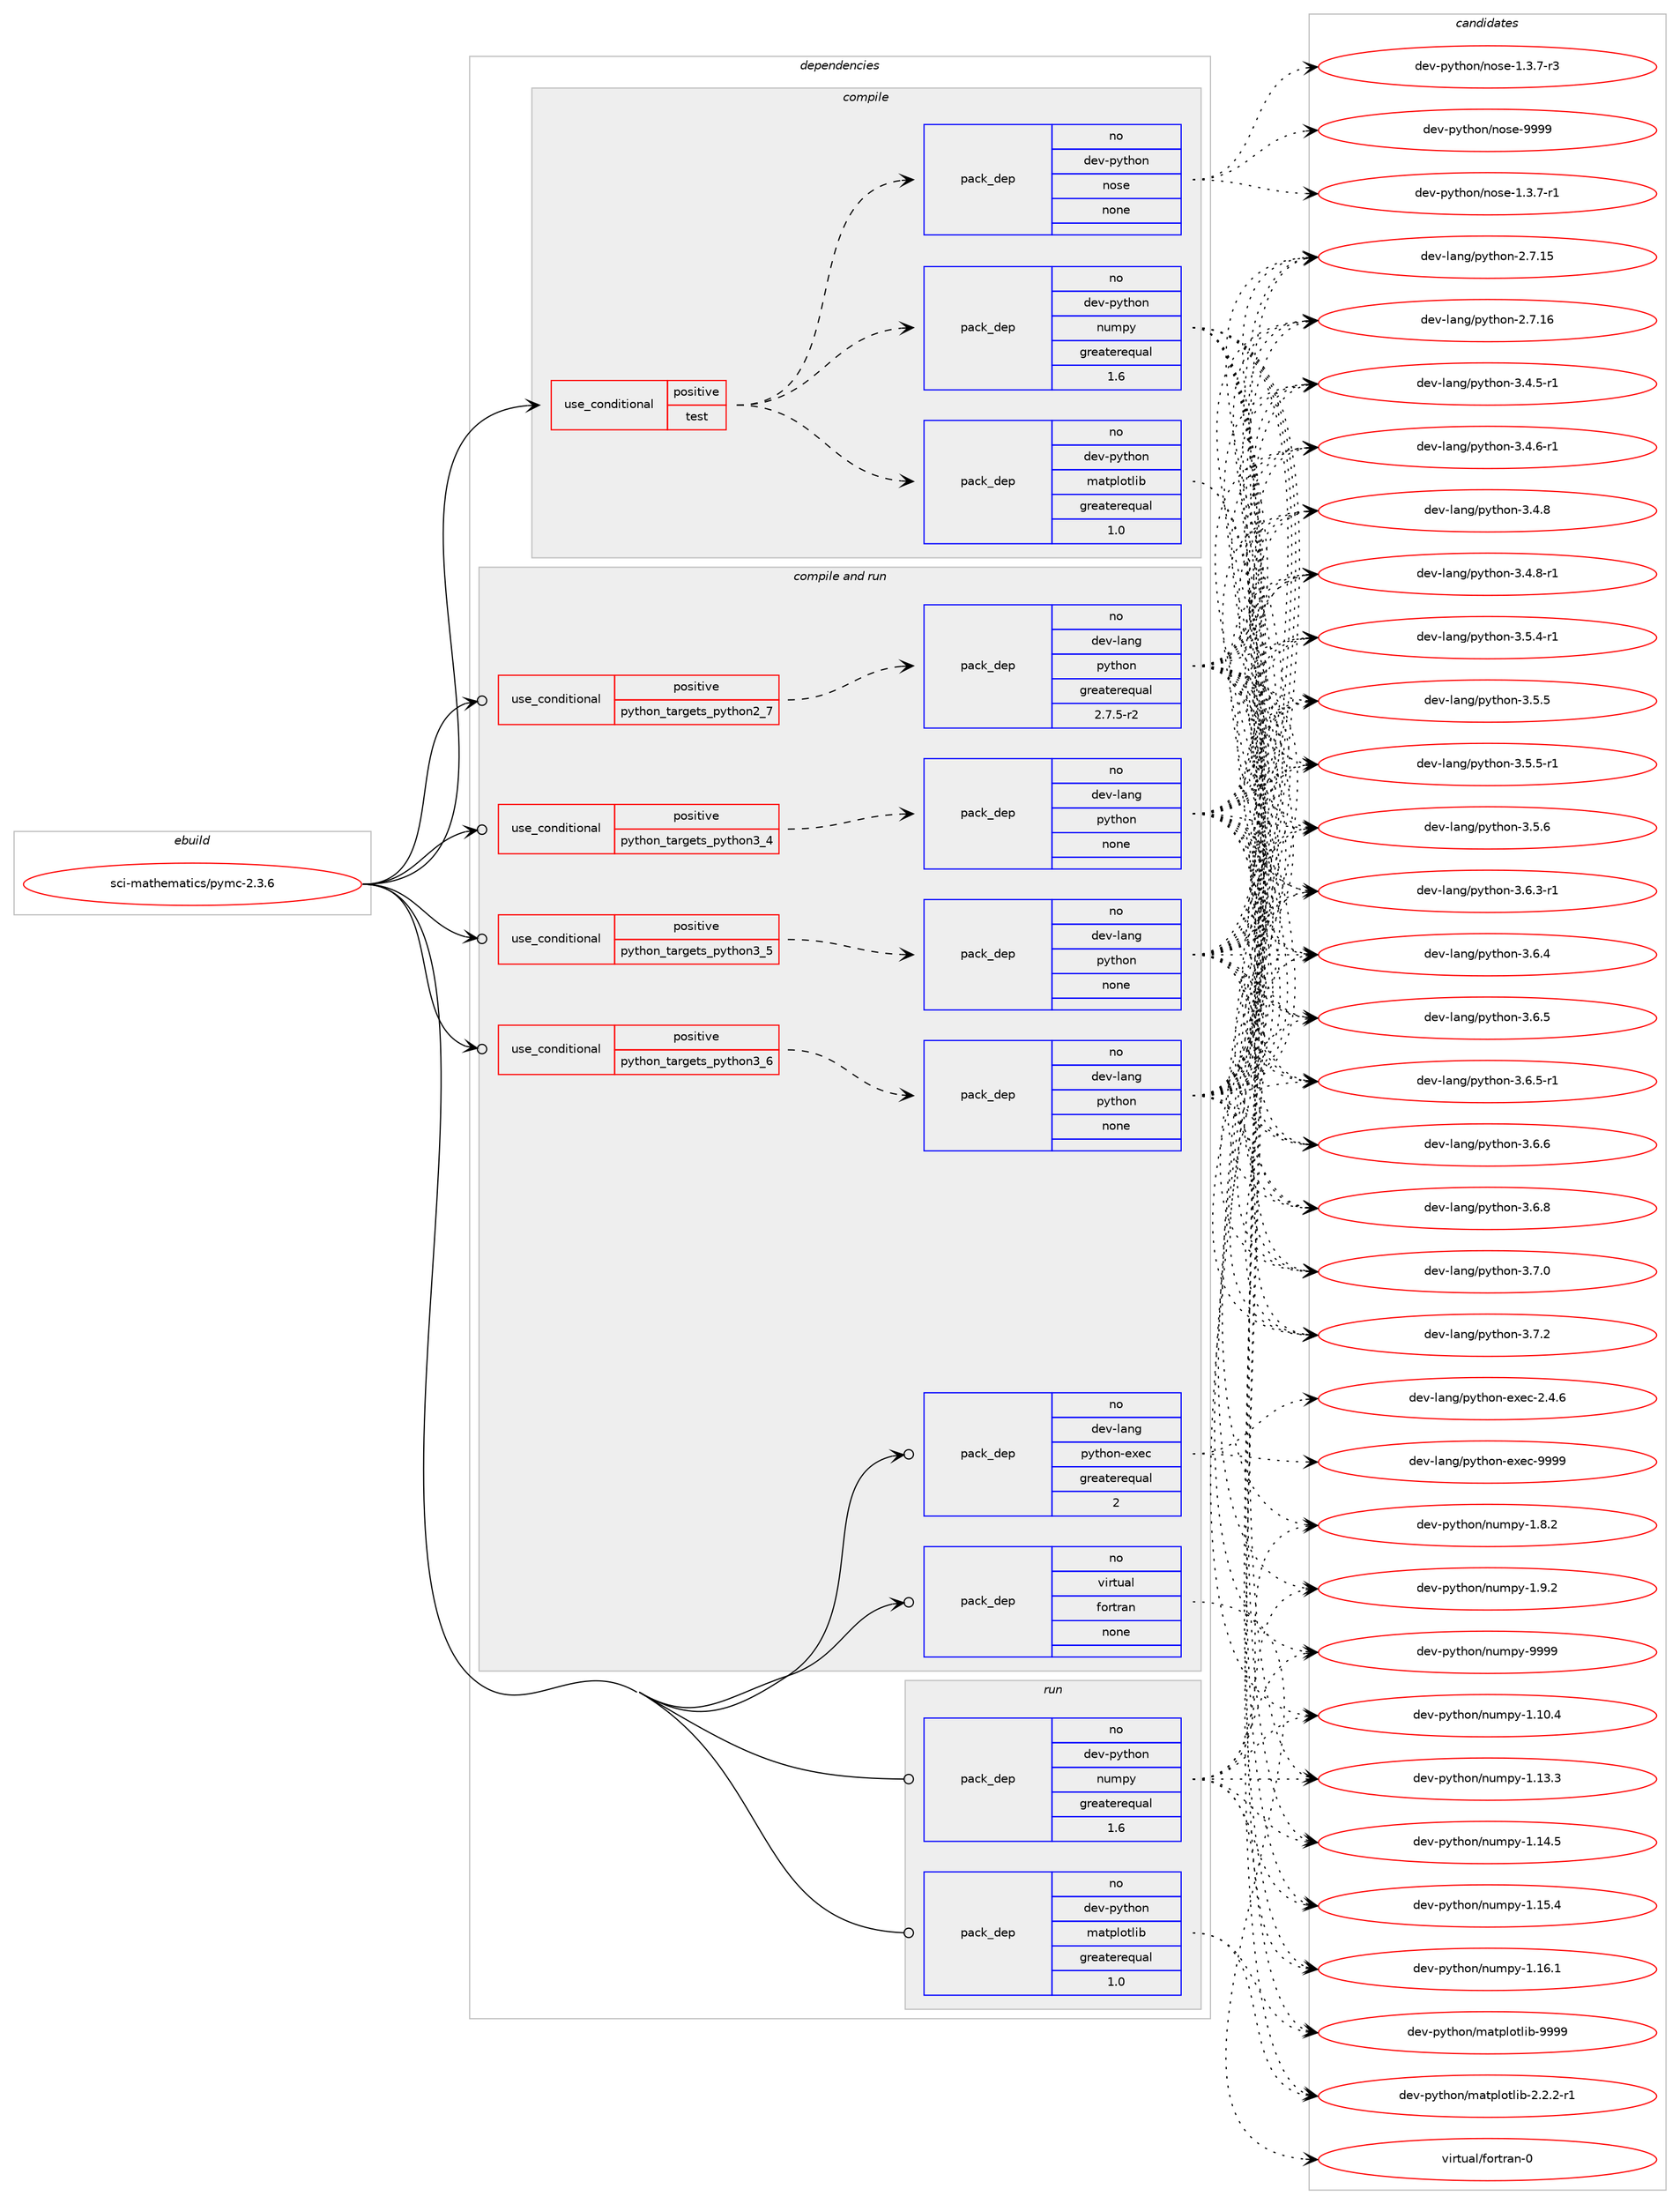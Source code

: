 digraph prolog {

# *************
# Graph options
# *************

newrank=true;
concentrate=true;
compound=true;
graph [rankdir=LR,fontname=Helvetica,fontsize=10,ranksep=1.5];#, ranksep=2.5, nodesep=0.2];
edge  [arrowhead=vee];
node  [fontname=Helvetica,fontsize=10];

# **********
# The ebuild
# **********

subgraph cluster_leftcol {
color=gray;
rank=same;
label=<<i>ebuild</i>>;
id [label="sci-mathematics/pymc-2.3.6", color=red, width=4, href="../sci-mathematics/pymc-2.3.6.svg"];
}

# ****************
# The dependencies
# ****************

subgraph cluster_midcol {
color=gray;
label=<<i>dependencies</i>>;
subgraph cluster_compile {
fillcolor="#eeeeee";
style=filled;
label=<<i>compile</i>>;
subgraph cond454744 {
dependency1699058 [label=<<TABLE BORDER="0" CELLBORDER="1" CELLSPACING="0" CELLPADDING="4"><TR><TD ROWSPAN="3" CELLPADDING="10">use_conditional</TD></TR><TR><TD>positive</TD></TR><TR><TD>test</TD></TR></TABLE>>, shape=none, color=red];
subgraph pack1216460 {
dependency1699059 [label=<<TABLE BORDER="0" CELLBORDER="1" CELLSPACING="0" CELLPADDING="4" WIDTH="220"><TR><TD ROWSPAN="6" CELLPADDING="30">pack_dep</TD></TR><TR><TD WIDTH="110">no</TD></TR><TR><TD>dev-python</TD></TR><TR><TD>numpy</TD></TR><TR><TD>greaterequal</TD></TR><TR><TD>1.6</TD></TR></TABLE>>, shape=none, color=blue];
}
dependency1699058:e -> dependency1699059:w [weight=20,style="dashed",arrowhead="vee"];
subgraph pack1216461 {
dependency1699060 [label=<<TABLE BORDER="0" CELLBORDER="1" CELLSPACING="0" CELLPADDING="4" WIDTH="220"><TR><TD ROWSPAN="6" CELLPADDING="30">pack_dep</TD></TR><TR><TD WIDTH="110">no</TD></TR><TR><TD>dev-python</TD></TR><TR><TD>matplotlib</TD></TR><TR><TD>greaterequal</TD></TR><TR><TD>1.0</TD></TR></TABLE>>, shape=none, color=blue];
}
dependency1699058:e -> dependency1699060:w [weight=20,style="dashed",arrowhead="vee"];
subgraph pack1216462 {
dependency1699061 [label=<<TABLE BORDER="0" CELLBORDER="1" CELLSPACING="0" CELLPADDING="4" WIDTH="220"><TR><TD ROWSPAN="6" CELLPADDING="30">pack_dep</TD></TR><TR><TD WIDTH="110">no</TD></TR><TR><TD>dev-python</TD></TR><TR><TD>nose</TD></TR><TR><TD>none</TD></TR><TR><TD></TD></TR></TABLE>>, shape=none, color=blue];
}
dependency1699058:e -> dependency1699061:w [weight=20,style="dashed",arrowhead="vee"];
}
id:e -> dependency1699058:w [weight=20,style="solid",arrowhead="vee"];
}
subgraph cluster_compileandrun {
fillcolor="#eeeeee";
style=filled;
label=<<i>compile and run</i>>;
subgraph cond454745 {
dependency1699062 [label=<<TABLE BORDER="0" CELLBORDER="1" CELLSPACING="0" CELLPADDING="4"><TR><TD ROWSPAN="3" CELLPADDING="10">use_conditional</TD></TR><TR><TD>positive</TD></TR><TR><TD>python_targets_python2_7</TD></TR></TABLE>>, shape=none, color=red];
subgraph pack1216463 {
dependency1699063 [label=<<TABLE BORDER="0" CELLBORDER="1" CELLSPACING="0" CELLPADDING="4" WIDTH="220"><TR><TD ROWSPAN="6" CELLPADDING="30">pack_dep</TD></TR><TR><TD WIDTH="110">no</TD></TR><TR><TD>dev-lang</TD></TR><TR><TD>python</TD></TR><TR><TD>greaterequal</TD></TR><TR><TD>2.7.5-r2</TD></TR></TABLE>>, shape=none, color=blue];
}
dependency1699062:e -> dependency1699063:w [weight=20,style="dashed",arrowhead="vee"];
}
id:e -> dependency1699062:w [weight=20,style="solid",arrowhead="odotvee"];
subgraph cond454746 {
dependency1699064 [label=<<TABLE BORDER="0" CELLBORDER="1" CELLSPACING="0" CELLPADDING="4"><TR><TD ROWSPAN="3" CELLPADDING="10">use_conditional</TD></TR><TR><TD>positive</TD></TR><TR><TD>python_targets_python3_4</TD></TR></TABLE>>, shape=none, color=red];
subgraph pack1216464 {
dependency1699065 [label=<<TABLE BORDER="0" CELLBORDER="1" CELLSPACING="0" CELLPADDING="4" WIDTH="220"><TR><TD ROWSPAN="6" CELLPADDING="30">pack_dep</TD></TR><TR><TD WIDTH="110">no</TD></TR><TR><TD>dev-lang</TD></TR><TR><TD>python</TD></TR><TR><TD>none</TD></TR><TR><TD></TD></TR></TABLE>>, shape=none, color=blue];
}
dependency1699064:e -> dependency1699065:w [weight=20,style="dashed",arrowhead="vee"];
}
id:e -> dependency1699064:w [weight=20,style="solid",arrowhead="odotvee"];
subgraph cond454747 {
dependency1699066 [label=<<TABLE BORDER="0" CELLBORDER="1" CELLSPACING="0" CELLPADDING="4"><TR><TD ROWSPAN="3" CELLPADDING="10">use_conditional</TD></TR><TR><TD>positive</TD></TR><TR><TD>python_targets_python3_5</TD></TR></TABLE>>, shape=none, color=red];
subgraph pack1216465 {
dependency1699067 [label=<<TABLE BORDER="0" CELLBORDER="1" CELLSPACING="0" CELLPADDING="4" WIDTH="220"><TR><TD ROWSPAN="6" CELLPADDING="30">pack_dep</TD></TR><TR><TD WIDTH="110">no</TD></TR><TR><TD>dev-lang</TD></TR><TR><TD>python</TD></TR><TR><TD>none</TD></TR><TR><TD></TD></TR></TABLE>>, shape=none, color=blue];
}
dependency1699066:e -> dependency1699067:w [weight=20,style="dashed",arrowhead="vee"];
}
id:e -> dependency1699066:w [weight=20,style="solid",arrowhead="odotvee"];
subgraph cond454748 {
dependency1699068 [label=<<TABLE BORDER="0" CELLBORDER="1" CELLSPACING="0" CELLPADDING="4"><TR><TD ROWSPAN="3" CELLPADDING="10">use_conditional</TD></TR><TR><TD>positive</TD></TR><TR><TD>python_targets_python3_6</TD></TR></TABLE>>, shape=none, color=red];
subgraph pack1216466 {
dependency1699069 [label=<<TABLE BORDER="0" CELLBORDER="1" CELLSPACING="0" CELLPADDING="4" WIDTH="220"><TR><TD ROWSPAN="6" CELLPADDING="30">pack_dep</TD></TR><TR><TD WIDTH="110">no</TD></TR><TR><TD>dev-lang</TD></TR><TR><TD>python</TD></TR><TR><TD>none</TD></TR><TR><TD></TD></TR></TABLE>>, shape=none, color=blue];
}
dependency1699068:e -> dependency1699069:w [weight=20,style="dashed",arrowhead="vee"];
}
id:e -> dependency1699068:w [weight=20,style="solid",arrowhead="odotvee"];
subgraph pack1216467 {
dependency1699070 [label=<<TABLE BORDER="0" CELLBORDER="1" CELLSPACING="0" CELLPADDING="4" WIDTH="220"><TR><TD ROWSPAN="6" CELLPADDING="30">pack_dep</TD></TR><TR><TD WIDTH="110">no</TD></TR><TR><TD>dev-lang</TD></TR><TR><TD>python-exec</TD></TR><TR><TD>greaterequal</TD></TR><TR><TD>2</TD></TR></TABLE>>, shape=none, color=blue];
}
id:e -> dependency1699070:w [weight=20,style="solid",arrowhead="odotvee"];
subgraph pack1216468 {
dependency1699071 [label=<<TABLE BORDER="0" CELLBORDER="1" CELLSPACING="0" CELLPADDING="4" WIDTH="220"><TR><TD ROWSPAN="6" CELLPADDING="30">pack_dep</TD></TR><TR><TD WIDTH="110">no</TD></TR><TR><TD>virtual</TD></TR><TR><TD>fortran</TD></TR><TR><TD>none</TD></TR><TR><TD></TD></TR></TABLE>>, shape=none, color=blue];
}
id:e -> dependency1699071:w [weight=20,style="solid",arrowhead="odotvee"];
}
subgraph cluster_run {
fillcolor="#eeeeee";
style=filled;
label=<<i>run</i>>;
subgraph pack1216469 {
dependency1699072 [label=<<TABLE BORDER="0" CELLBORDER="1" CELLSPACING="0" CELLPADDING="4" WIDTH="220"><TR><TD ROWSPAN="6" CELLPADDING="30">pack_dep</TD></TR><TR><TD WIDTH="110">no</TD></TR><TR><TD>dev-python</TD></TR><TR><TD>matplotlib</TD></TR><TR><TD>greaterequal</TD></TR><TR><TD>1.0</TD></TR></TABLE>>, shape=none, color=blue];
}
id:e -> dependency1699072:w [weight=20,style="solid",arrowhead="odot"];
subgraph pack1216470 {
dependency1699073 [label=<<TABLE BORDER="0" CELLBORDER="1" CELLSPACING="0" CELLPADDING="4" WIDTH="220"><TR><TD ROWSPAN="6" CELLPADDING="30">pack_dep</TD></TR><TR><TD WIDTH="110">no</TD></TR><TR><TD>dev-python</TD></TR><TR><TD>numpy</TD></TR><TR><TD>greaterequal</TD></TR><TR><TD>1.6</TD></TR></TABLE>>, shape=none, color=blue];
}
id:e -> dependency1699073:w [weight=20,style="solid",arrowhead="odot"];
}
}

# **************
# The candidates
# **************

subgraph cluster_choices {
rank=same;
color=gray;
label=<<i>candidates</i>>;

subgraph choice1216460 {
color=black;
nodesep=1;
choice100101118451121211161041111104711011710911212145494649484652 [label="dev-python/numpy-1.10.4", color=red, width=4,href="../dev-python/numpy-1.10.4.svg"];
choice100101118451121211161041111104711011710911212145494649514651 [label="dev-python/numpy-1.13.3", color=red, width=4,href="../dev-python/numpy-1.13.3.svg"];
choice100101118451121211161041111104711011710911212145494649524653 [label="dev-python/numpy-1.14.5", color=red, width=4,href="../dev-python/numpy-1.14.5.svg"];
choice100101118451121211161041111104711011710911212145494649534652 [label="dev-python/numpy-1.15.4", color=red, width=4,href="../dev-python/numpy-1.15.4.svg"];
choice100101118451121211161041111104711011710911212145494649544649 [label="dev-python/numpy-1.16.1", color=red, width=4,href="../dev-python/numpy-1.16.1.svg"];
choice1001011184511212111610411111047110117109112121454946564650 [label="dev-python/numpy-1.8.2", color=red, width=4,href="../dev-python/numpy-1.8.2.svg"];
choice1001011184511212111610411111047110117109112121454946574650 [label="dev-python/numpy-1.9.2", color=red, width=4,href="../dev-python/numpy-1.9.2.svg"];
choice10010111845112121116104111110471101171091121214557575757 [label="dev-python/numpy-9999", color=red, width=4,href="../dev-python/numpy-9999.svg"];
dependency1699059:e -> choice100101118451121211161041111104711011710911212145494649484652:w [style=dotted,weight="100"];
dependency1699059:e -> choice100101118451121211161041111104711011710911212145494649514651:w [style=dotted,weight="100"];
dependency1699059:e -> choice100101118451121211161041111104711011710911212145494649524653:w [style=dotted,weight="100"];
dependency1699059:e -> choice100101118451121211161041111104711011710911212145494649534652:w [style=dotted,weight="100"];
dependency1699059:e -> choice100101118451121211161041111104711011710911212145494649544649:w [style=dotted,weight="100"];
dependency1699059:e -> choice1001011184511212111610411111047110117109112121454946564650:w [style=dotted,weight="100"];
dependency1699059:e -> choice1001011184511212111610411111047110117109112121454946574650:w [style=dotted,weight="100"];
dependency1699059:e -> choice10010111845112121116104111110471101171091121214557575757:w [style=dotted,weight="100"];
}
subgraph choice1216461 {
color=black;
nodesep=1;
choice100101118451121211161041111104710997116112108111116108105984550465046504511449 [label="dev-python/matplotlib-2.2.2-r1", color=red, width=4,href="../dev-python/matplotlib-2.2.2-r1.svg"];
choice100101118451121211161041111104710997116112108111116108105984557575757 [label="dev-python/matplotlib-9999", color=red, width=4,href="../dev-python/matplotlib-9999.svg"];
dependency1699060:e -> choice100101118451121211161041111104710997116112108111116108105984550465046504511449:w [style=dotted,weight="100"];
dependency1699060:e -> choice100101118451121211161041111104710997116112108111116108105984557575757:w [style=dotted,weight="100"];
}
subgraph choice1216462 {
color=black;
nodesep=1;
choice10010111845112121116104111110471101111151014549465146554511449 [label="dev-python/nose-1.3.7-r1", color=red, width=4,href="../dev-python/nose-1.3.7-r1.svg"];
choice10010111845112121116104111110471101111151014549465146554511451 [label="dev-python/nose-1.3.7-r3", color=red, width=4,href="../dev-python/nose-1.3.7-r3.svg"];
choice10010111845112121116104111110471101111151014557575757 [label="dev-python/nose-9999", color=red, width=4,href="../dev-python/nose-9999.svg"];
dependency1699061:e -> choice10010111845112121116104111110471101111151014549465146554511449:w [style=dotted,weight="100"];
dependency1699061:e -> choice10010111845112121116104111110471101111151014549465146554511451:w [style=dotted,weight="100"];
dependency1699061:e -> choice10010111845112121116104111110471101111151014557575757:w [style=dotted,weight="100"];
}
subgraph choice1216463 {
color=black;
nodesep=1;
choice10010111845108971101034711212111610411111045504655464953 [label="dev-lang/python-2.7.15", color=red, width=4,href="../dev-lang/python-2.7.15.svg"];
choice10010111845108971101034711212111610411111045504655464954 [label="dev-lang/python-2.7.16", color=red, width=4,href="../dev-lang/python-2.7.16.svg"];
choice1001011184510897110103471121211161041111104551465246534511449 [label="dev-lang/python-3.4.5-r1", color=red, width=4,href="../dev-lang/python-3.4.5-r1.svg"];
choice1001011184510897110103471121211161041111104551465246544511449 [label="dev-lang/python-3.4.6-r1", color=red, width=4,href="../dev-lang/python-3.4.6-r1.svg"];
choice100101118451089711010347112121116104111110455146524656 [label="dev-lang/python-3.4.8", color=red, width=4,href="../dev-lang/python-3.4.8.svg"];
choice1001011184510897110103471121211161041111104551465246564511449 [label="dev-lang/python-3.4.8-r1", color=red, width=4,href="../dev-lang/python-3.4.8-r1.svg"];
choice1001011184510897110103471121211161041111104551465346524511449 [label="dev-lang/python-3.5.4-r1", color=red, width=4,href="../dev-lang/python-3.5.4-r1.svg"];
choice100101118451089711010347112121116104111110455146534653 [label="dev-lang/python-3.5.5", color=red, width=4,href="../dev-lang/python-3.5.5.svg"];
choice1001011184510897110103471121211161041111104551465346534511449 [label="dev-lang/python-3.5.5-r1", color=red, width=4,href="../dev-lang/python-3.5.5-r1.svg"];
choice100101118451089711010347112121116104111110455146534654 [label="dev-lang/python-3.5.6", color=red, width=4,href="../dev-lang/python-3.5.6.svg"];
choice1001011184510897110103471121211161041111104551465446514511449 [label="dev-lang/python-3.6.3-r1", color=red, width=4,href="../dev-lang/python-3.6.3-r1.svg"];
choice100101118451089711010347112121116104111110455146544652 [label="dev-lang/python-3.6.4", color=red, width=4,href="../dev-lang/python-3.6.4.svg"];
choice100101118451089711010347112121116104111110455146544653 [label="dev-lang/python-3.6.5", color=red, width=4,href="../dev-lang/python-3.6.5.svg"];
choice1001011184510897110103471121211161041111104551465446534511449 [label="dev-lang/python-3.6.5-r1", color=red, width=4,href="../dev-lang/python-3.6.5-r1.svg"];
choice100101118451089711010347112121116104111110455146544654 [label="dev-lang/python-3.6.6", color=red, width=4,href="../dev-lang/python-3.6.6.svg"];
choice100101118451089711010347112121116104111110455146544656 [label="dev-lang/python-3.6.8", color=red, width=4,href="../dev-lang/python-3.6.8.svg"];
choice100101118451089711010347112121116104111110455146554648 [label="dev-lang/python-3.7.0", color=red, width=4,href="../dev-lang/python-3.7.0.svg"];
choice100101118451089711010347112121116104111110455146554650 [label="dev-lang/python-3.7.2", color=red, width=4,href="../dev-lang/python-3.7.2.svg"];
dependency1699063:e -> choice10010111845108971101034711212111610411111045504655464953:w [style=dotted,weight="100"];
dependency1699063:e -> choice10010111845108971101034711212111610411111045504655464954:w [style=dotted,weight="100"];
dependency1699063:e -> choice1001011184510897110103471121211161041111104551465246534511449:w [style=dotted,weight="100"];
dependency1699063:e -> choice1001011184510897110103471121211161041111104551465246544511449:w [style=dotted,weight="100"];
dependency1699063:e -> choice100101118451089711010347112121116104111110455146524656:w [style=dotted,weight="100"];
dependency1699063:e -> choice1001011184510897110103471121211161041111104551465246564511449:w [style=dotted,weight="100"];
dependency1699063:e -> choice1001011184510897110103471121211161041111104551465346524511449:w [style=dotted,weight="100"];
dependency1699063:e -> choice100101118451089711010347112121116104111110455146534653:w [style=dotted,weight="100"];
dependency1699063:e -> choice1001011184510897110103471121211161041111104551465346534511449:w [style=dotted,weight="100"];
dependency1699063:e -> choice100101118451089711010347112121116104111110455146534654:w [style=dotted,weight="100"];
dependency1699063:e -> choice1001011184510897110103471121211161041111104551465446514511449:w [style=dotted,weight="100"];
dependency1699063:e -> choice100101118451089711010347112121116104111110455146544652:w [style=dotted,weight="100"];
dependency1699063:e -> choice100101118451089711010347112121116104111110455146544653:w [style=dotted,weight="100"];
dependency1699063:e -> choice1001011184510897110103471121211161041111104551465446534511449:w [style=dotted,weight="100"];
dependency1699063:e -> choice100101118451089711010347112121116104111110455146544654:w [style=dotted,weight="100"];
dependency1699063:e -> choice100101118451089711010347112121116104111110455146544656:w [style=dotted,weight="100"];
dependency1699063:e -> choice100101118451089711010347112121116104111110455146554648:w [style=dotted,weight="100"];
dependency1699063:e -> choice100101118451089711010347112121116104111110455146554650:w [style=dotted,weight="100"];
}
subgraph choice1216464 {
color=black;
nodesep=1;
choice10010111845108971101034711212111610411111045504655464953 [label="dev-lang/python-2.7.15", color=red, width=4,href="../dev-lang/python-2.7.15.svg"];
choice10010111845108971101034711212111610411111045504655464954 [label="dev-lang/python-2.7.16", color=red, width=4,href="../dev-lang/python-2.7.16.svg"];
choice1001011184510897110103471121211161041111104551465246534511449 [label="dev-lang/python-3.4.5-r1", color=red, width=4,href="../dev-lang/python-3.4.5-r1.svg"];
choice1001011184510897110103471121211161041111104551465246544511449 [label="dev-lang/python-3.4.6-r1", color=red, width=4,href="../dev-lang/python-3.4.6-r1.svg"];
choice100101118451089711010347112121116104111110455146524656 [label="dev-lang/python-3.4.8", color=red, width=4,href="../dev-lang/python-3.4.8.svg"];
choice1001011184510897110103471121211161041111104551465246564511449 [label="dev-lang/python-3.4.8-r1", color=red, width=4,href="../dev-lang/python-3.4.8-r1.svg"];
choice1001011184510897110103471121211161041111104551465346524511449 [label="dev-lang/python-3.5.4-r1", color=red, width=4,href="../dev-lang/python-3.5.4-r1.svg"];
choice100101118451089711010347112121116104111110455146534653 [label="dev-lang/python-3.5.5", color=red, width=4,href="../dev-lang/python-3.5.5.svg"];
choice1001011184510897110103471121211161041111104551465346534511449 [label="dev-lang/python-3.5.5-r1", color=red, width=4,href="../dev-lang/python-3.5.5-r1.svg"];
choice100101118451089711010347112121116104111110455146534654 [label="dev-lang/python-3.5.6", color=red, width=4,href="../dev-lang/python-3.5.6.svg"];
choice1001011184510897110103471121211161041111104551465446514511449 [label="dev-lang/python-3.6.3-r1", color=red, width=4,href="../dev-lang/python-3.6.3-r1.svg"];
choice100101118451089711010347112121116104111110455146544652 [label="dev-lang/python-3.6.4", color=red, width=4,href="../dev-lang/python-3.6.4.svg"];
choice100101118451089711010347112121116104111110455146544653 [label="dev-lang/python-3.6.5", color=red, width=4,href="../dev-lang/python-3.6.5.svg"];
choice1001011184510897110103471121211161041111104551465446534511449 [label="dev-lang/python-3.6.5-r1", color=red, width=4,href="../dev-lang/python-3.6.5-r1.svg"];
choice100101118451089711010347112121116104111110455146544654 [label="dev-lang/python-3.6.6", color=red, width=4,href="../dev-lang/python-3.6.6.svg"];
choice100101118451089711010347112121116104111110455146544656 [label="dev-lang/python-3.6.8", color=red, width=4,href="../dev-lang/python-3.6.8.svg"];
choice100101118451089711010347112121116104111110455146554648 [label="dev-lang/python-3.7.0", color=red, width=4,href="../dev-lang/python-3.7.0.svg"];
choice100101118451089711010347112121116104111110455146554650 [label="dev-lang/python-3.7.2", color=red, width=4,href="../dev-lang/python-3.7.2.svg"];
dependency1699065:e -> choice10010111845108971101034711212111610411111045504655464953:w [style=dotted,weight="100"];
dependency1699065:e -> choice10010111845108971101034711212111610411111045504655464954:w [style=dotted,weight="100"];
dependency1699065:e -> choice1001011184510897110103471121211161041111104551465246534511449:w [style=dotted,weight="100"];
dependency1699065:e -> choice1001011184510897110103471121211161041111104551465246544511449:w [style=dotted,weight="100"];
dependency1699065:e -> choice100101118451089711010347112121116104111110455146524656:w [style=dotted,weight="100"];
dependency1699065:e -> choice1001011184510897110103471121211161041111104551465246564511449:w [style=dotted,weight="100"];
dependency1699065:e -> choice1001011184510897110103471121211161041111104551465346524511449:w [style=dotted,weight="100"];
dependency1699065:e -> choice100101118451089711010347112121116104111110455146534653:w [style=dotted,weight="100"];
dependency1699065:e -> choice1001011184510897110103471121211161041111104551465346534511449:w [style=dotted,weight="100"];
dependency1699065:e -> choice100101118451089711010347112121116104111110455146534654:w [style=dotted,weight="100"];
dependency1699065:e -> choice1001011184510897110103471121211161041111104551465446514511449:w [style=dotted,weight="100"];
dependency1699065:e -> choice100101118451089711010347112121116104111110455146544652:w [style=dotted,weight="100"];
dependency1699065:e -> choice100101118451089711010347112121116104111110455146544653:w [style=dotted,weight="100"];
dependency1699065:e -> choice1001011184510897110103471121211161041111104551465446534511449:w [style=dotted,weight="100"];
dependency1699065:e -> choice100101118451089711010347112121116104111110455146544654:w [style=dotted,weight="100"];
dependency1699065:e -> choice100101118451089711010347112121116104111110455146544656:w [style=dotted,weight="100"];
dependency1699065:e -> choice100101118451089711010347112121116104111110455146554648:w [style=dotted,weight="100"];
dependency1699065:e -> choice100101118451089711010347112121116104111110455146554650:w [style=dotted,weight="100"];
}
subgraph choice1216465 {
color=black;
nodesep=1;
choice10010111845108971101034711212111610411111045504655464953 [label="dev-lang/python-2.7.15", color=red, width=4,href="../dev-lang/python-2.7.15.svg"];
choice10010111845108971101034711212111610411111045504655464954 [label="dev-lang/python-2.7.16", color=red, width=4,href="../dev-lang/python-2.7.16.svg"];
choice1001011184510897110103471121211161041111104551465246534511449 [label="dev-lang/python-3.4.5-r1", color=red, width=4,href="../dev-lang/python-3.4.5-r1.svg"];
choice1001011184510897110103471121211161041111104551465246544511449 [label="dev-lang/python-3.4.6-r1", color=red, width=4,href="../dev-lang/python-3.4.6-r1.svg"];
choice100101118451089711010347112121116104111110455146524656 [label="dev-lang/python-3.4.8", color=red, width=4,href="../dev-lang/python-3.4.8.svg"];
choice1001011184510897110103471121211161041111104551465246564511449 [label="dev-lang/python-3.4.8-r1", color=red, width=4,href="../dev-lang/python-3.4.8-r1.svg"];
choice1001011184510897110103471121211161041111104551465346524511449 [label="dev-lang/python-3.5.4-r1", color=red, width=4,href="../dev-lang/python-3.5.4-r1.svg"];
choice100101118451089711010347112121116104111110455146534653 [label="dev-lang/python-3.5.5", color=red, width=4,href="../dev-lang/python-3.5.5.svg"];
choice1001011184510897110103471121211161041111104551465346534511449 [label="dev-lang/python-3.5.5-r1", color=red, width=4,href="../dev-lang/python-3.5.5-r1.svg"];
choice100101118451089711010347112121116104111110455146534654 [label="dev-lang/python-3.5.6", color=red, width=4,href="../dev-lang/python-3.5.6.svg"];
choice1001011184510897110103471121211161041111104551465446514511449 [label="dev-lang/python-3.6.3-r1", color=red, width=4,href="../dev-lang/python-3.6.3-r1.svg"];
choice100101118451089711010347112121116104111110455146544652 [label="dev-lang/python-3.6.4", color=red, width=4,href="../dev-lang/python-3.6.4.svg"];
choice100101118451089711010347112121116104111110455146544653 [label="dev-lang/python-3.6.5", color=red, width=4,href="../dev-lang/python-3.6.5.svg"];
choice1001011184510897110103471121211161041111104551465446534511449 [label="dev-lang/python-3.6.5-r1", color=red, width=4,href="../dev-lang/python-3.6.5-r1.svg"];
choice100101118451089711010347112121116104111110455146544654 [label="dev-lang/python-3.6.6", color=red, width=4,href="../dev-lang/python-3.6.6.svg"];
choice100101118451089711010347112121116104111110455146544656 [label="dev-lang/python-3.6.8", color=red, width=4,href="../dev-lang/python-3.6.8.svg"];
choice100101118451089711010347112121116104111110455146554648 [label="dev-lang/python-3.7.0", color=red, width=4,href="../dev-lang/python-3.7.0.svg"];
choice100101118451089711010347112121116104111110455146554650 [label="dev-lang/python-3.7.2", color=red, width=4,href="../dev-lang/python-3.7.2.svg"];
dependency1699067:e -> choice10010111845108971101034711212111610411111045504655464953:w [style=dotted,weight="100"];
dependency1699067:e -> choice10010111845108971101034711212111610411111045504655464954:w [style=dotted,weight="100"];
dependency1699067:e -> choice1001011184510897110103471121211161041111104551465246534511449:w [style=dotted,weight="100"];
dependency1699067:e -> choice1001011184510897110103471121211161041111104551465246544511449:w [style=dotted,weight="100"];
dependency1699067:e -> choice100101118451089711010347112121116104111110455146524656:w [style=dotted,weight="100"];
dependency1699067:e -> choice1001011184510897110103471121211161041111104551465246564511449:w [style=dotted,weight="100"];
dependency1699067:e -> choice1001011184510897110103471121211161041111104551465346524511449:w [style=dotted,weight="100"];
dependency1699067:e -> choice100101118451089711010347112121116104111110455146534653:w [style=dotted,weight="100"];
dependency1699067:e -> choice1001011184510897110103471121211161041111104551465346534511449:w [style=dotted,weight="100"];
dependency1699067:e -> choice100101118451089711010347112121116104111110455146534654:w [style=dotted,weight="100"];
dependency1699067:e -> choice1001011184510897110103471121211161041111104551465446514511449:w [style=dotted,weight="100"];
dependency1699067:e -> choice100101118451089711010347112121116104111110455146544652:w [style=dotted,weight="100"];
dependency1699067:e -> choice100101118451089711010347112121116104111110455146544653:w [style=dotted,weight="100"];
dependency1699067:e -> choice1001011184510897110103471121211161041111104551465446534511449:w [style=dotted,weight="100"];
dependency1699067:e -> choice100101118451089711010347112121116104111110455146544654:w [style=dotted,weight="100"];
dependency1699067:e -> choice100101118451089711010347112121116104111110455146544656:w [style=dotted,weight="100"];
dependency1699067:e -> choice100101118451089711010347112121116104111110455146554648:w [style=dotted,weight="100"];
dependency1699067:e -> choice100101118451089711010347112121116104111110455146554650:w [style=dotted,weight="100"];
}
subgraph choice1216466 {
color=black;
nodesep=1;
choice10010111845108971101034711212111610411111045504655464953 [label="dev-lang/python-2.7.15", color=red, width=4,href="../dev-lang/python-2.7.15.svg"];
choice10010111845108971101034711212111610411111045504655464954 [label="dev-lang/python-2.7.16", color=red, width=4,href="../dev-lang/python-2.7.16.svg"];
choice1001011184510897110103471121211161041111104551465246534511449 [label="dev-lang/python-3.4.5-r1", color=red, width=4,href="../dev-lang/python-3.4.5-r1.svg"];
choice1001011184510897110103471121211161041111104551465246544511449 [label="dev-lang/python-3.4.6-r1", color=red, width=4,href="../dev-lang/python-3.4.6-r1.svg"];
choice100101118451089711010347112121116104111110455146524656 [label="dev-lang/python-3.4.8", color=red, width=4,href="../dev-lang/python-3.4.8.svg"];
choice1001011184510897110103471121211161041111104551465246564511449 [label="dev-lang/python-3.4.8-r1", color=red, width=4,href="../dev-lang/python-3.4.8-r1.svg"];
choice1001011184510897110103471121211161041111104551465346524511449 [label="dev-lang/python-3.5.4-r1", color=red, width=4,href="../dev-lang/python-3.5.4-r1.svg"];
choice100101118451089711010347112121116104111110455146534653 [label="dev-lang/python-3.5.5", color=red, width=4,href="../dev-lang/python-3.5.5.svg"];
choice1001011184510897110103471121211161041111104551465346534511449 [label="dev-lang/python-3.5.5-r1", color=red, width=4,href="../dev-lang/python-3.5.5-r1.svg"];
choice100101118451089711010347112121116104111110455146534654 [label="dev-lang/python-3.5.6", color=red, width=4,href="../dev-lang/python-3.5.6.svg"];
choice1001011184510897110103471121211161041111104551465446514511449 [label="dev-lang/python-3.6.3-r1", color=red, width=4,href="../dev-lang/python-3.6.3-r1.svg"];
choice100101118451089711010347112121116104111110455146544652 [label="dev-lang/python-3.6.4", color=red, width=4,href="../dev-lang/python-3.6.4.svg"];
choice100101118451089711010347112121116104111110455146544653 [label="dev-lang/python-3.6.5", color=red, width=4,href="../dev-lang/python-3.6.5.svg"];
choice1001011184510897110103471121211161041111104551465446534511449 [label="dev-lang/python-3.6.5-r1", color=red, width=4,href="../dev-lang/python-3.6.5-r1.svg"];
choice100101118451089711010347112121116104111110455146544654 [label="dev-lang/python-3.6.6", color=red, width=4,href="../dev-lang/python-3.6.6.svg"];
choice100101118451089711010347112121116104111110455146544656 [label="dev-lang/python-3.6.8", color=red, width=4,href="../dev-lang/python-3.6.8.svg"];
choice100101118451089711010347112121116104111110455146554648 [label="dev-lang/python-3.7.0", color=red, width=4,href="../dev-lang/python-3.7.0.svg"];
choice100101118451089711010347112121116104111110455146554650 [label="dev-lang/python-3.7.2", color=red, width=4,href="../dev-lang/python-3.7.2.svg"];
dependency1699069:e -> choice10010111845108971101034711212111610411111045504655464953:w [style=dotted,weight="100"];
dependency1699069:e -> choice10010111845108971101034711212111610411111045504655464954:w [style=dotted,weight="100"];
dependency1699069:e -> choice1001011184510897110103471121211161041111104551465246534511449:w [style=dotted,weight="100"];
dependency1699069:e -> choice1001011184510897110103471121211161041111104551465246544511449:w [style=dotted,weight="100"];
dependency1699069:e -> choice100101118451089711010347112121116104111110455146524656:w [style=dotted,weight="100"];
dependency1699069:e -> choice1001011184510897110103471121211161041111104551465246564511449:w [style=dotted,weight="100"];
dependency1699069:e -> choice1001011184510897110103471121211161041111104551465346524511449:w [style=dotted,weight="100"];
dependency1699069:e -> choice100101118451089711010347112121116104111110455146534653:w [style=dotted,weight="100"];
dependency1699069:e -> choice1001011184510897110103471121211161041111104551465346534511449:w [style=dotted,weight="100"];
dependency1699069:e -> choice100101118451089711010347112121116104111110455146534654:w [style=dotted,weight="100"];
dependency1699069:e -> choice1001011184510897110103471121211161041111104551465446514511449:w [style=dotted,weight="100"];
dependency1699069:e -> choice100101118451089711010347112121116104111110455146544652:w [style=dotted,weight="100"];
dependency1699069:e -> choice100101118451089711010347112121116104111110455146544653:w [style=dotted,weight="100"];
dependency1699069:e -> choice1001011184510897110103471121211161041111104551465446534511449:w [style=dotted,weight="100"];
dependency1699069:e -> choice100101118451089711010347112121116104111110455146544654:w [style=dotted,weight="100"];
dependency1699069:e -> choice100101118451089711010347112121116104111110455146544656:w [style=dotted,weight="100"];
dependency1699069:e -> choice100101118451089711010347112121116104111110455146554648:w [style=dotted,weight="100"];
dependency1699069:e -> choice100101118451089711010347112121116104111110455146554650:w [style=dotted,weight="100"];
}
subgraph choice1216467 {
color=black;
nodesep=1;
choice1001011184510897110103471121211161041111104510112010199455046524654 [label="dev-lang/python-exec-2.4.6", color=red, width=4,href="../dev-lang/python-exec-2.4.6.svg"];
choice10010111845108971101034711212111610411111045101120101994557575757 [label="dev-lang/python-exec-9999", color=red, width=4,href="../dev-lang/python-exec-9999.svg"];
dependency1699070:e -> choice1001011184510897110103471121211161041111104510112010199455046524654:w [style=dotted,weight="100"];
dependency1699070:e -> choice10010111845108971101034711212111610411111045101120101994557575757:w [style=dotted,weight="100"];
}
subgraph choice1216468 {
color=black;
nodesep=1;
choice1181051141161179710847102111114116114971104548 [label="virtual/fortran-0", color=red, width=4,href="../virtual/fortran-0.svg"];
dependency1699071:e -> choice1181051141161179710847102111114116114971104548:w [style=dotted,weight="100"];
}
subgraph choice1216469 {
color=black;
nodesep=1;
choice100101118451121211161041111104710997116112108111116108105984550465046504511449 [label="dev-python/matplotlib-2.2.2-r1", color=red, width=4,href="../dev-python/matplotlib-2.2.2-r1.svg"];
choice100101118451121211161041111104710997116112108111116108105984557575757 [label="dev-python/matplotlib-9999", color=red, width=4,href="../dev-python/matplotlib-9999.svg"];
dependency1699072:e -> choice100101118451121211161041111104710997116112108111116108105984550465046504511449:w [style=dotted,weight="100"];
dependency1699072:e -> choice100101118451121211161041111104710997116112108111116108105984557575757:w [style=dotted,weight="100"];
}
subgraph choice1216470 {
color=black;
nodesep=1;
choice100101118451121211161041111104711011710911212145494649484652 [label="dev-python/numpy-1.10.4", color=red, width=4,href="../dev-python/numpy-1.10.4.svg"];
choice100101118451121211161041111104711011710911212145494649514651 [label="dev-python/numpy-1.13.3", color=red, width=4,href="../dev-python/numpy-1.13.3.svg"];
choice100101118451121211161041111104711011710911212145494649524653 [label="dev-python/numpy-1.14.5", color=red, width=4,href="../dev-python/numpy-1.14.5.svg"];
choice100101118451121211161041111104711011710911212145494649534652 [label="dev-python/numpy-1.15.4", color=red, width=4,href="../dev-python/numpy-1.15.4.svg"];
choice100101118451121211161041111104711011710911212145494649544649 [label="dev-python/numpy-1.16.1", color=red, width=4,href="../dev-python/numpy-1.16.1.svg"];
choice1001011184511212111610411111047110117109112121454946564650 [label="dev-python/numpy-1.8.2", color=red, width=4,href="../dev-python/numpy-1.8.2.svg"];
choice1001011184511212111610411111047110117109112121454946574650 [label="dev-python/numpy-1.9.2", color=red, width=4,href="../dev-python/numpy-1.9.2.svg"];
choice10010111845112121116104111110471101171091121214557575757 [label="dev-python/numpy-9999", color=red, width=4,href="../dev-python/numpy-9999.svg"];
dependency1699073:e -> choice100101118451121211161041111104711011710911212145494649484652:w [style=dotted,weight="100"];
dependency1699073:e -> choice100101118451121211161041111104711011710911212145494649514651:w [style=dotted,weight="100"];
dependency1699073:e -> choice100101118451121211161041111104711011710911212145494649524653:w [style=dotted,weight="100"];
dependency1699073:e -> choice100101118451121211161041111104711011710911212145494649534652:w [style=dotted,weight="100"];
dependency1699073:e -> choice100101118451121211161041111104711011710911212145494649544649:w [style=dotted,weight="100"];
dependency1699073:e -> choice1001011184511212111610411111047110117109112121454946564650:w [style=dotted,weight="100"];
dependency1699073:e -> choice1001011184511212111610411111047110117109112121454946574650:w [style=dotted,weight="100"];
dependency1699073:e -> choice10010111845112121116104111110471101171091121214557575757:w [style=dotted,weight="100"];
}
}

}
